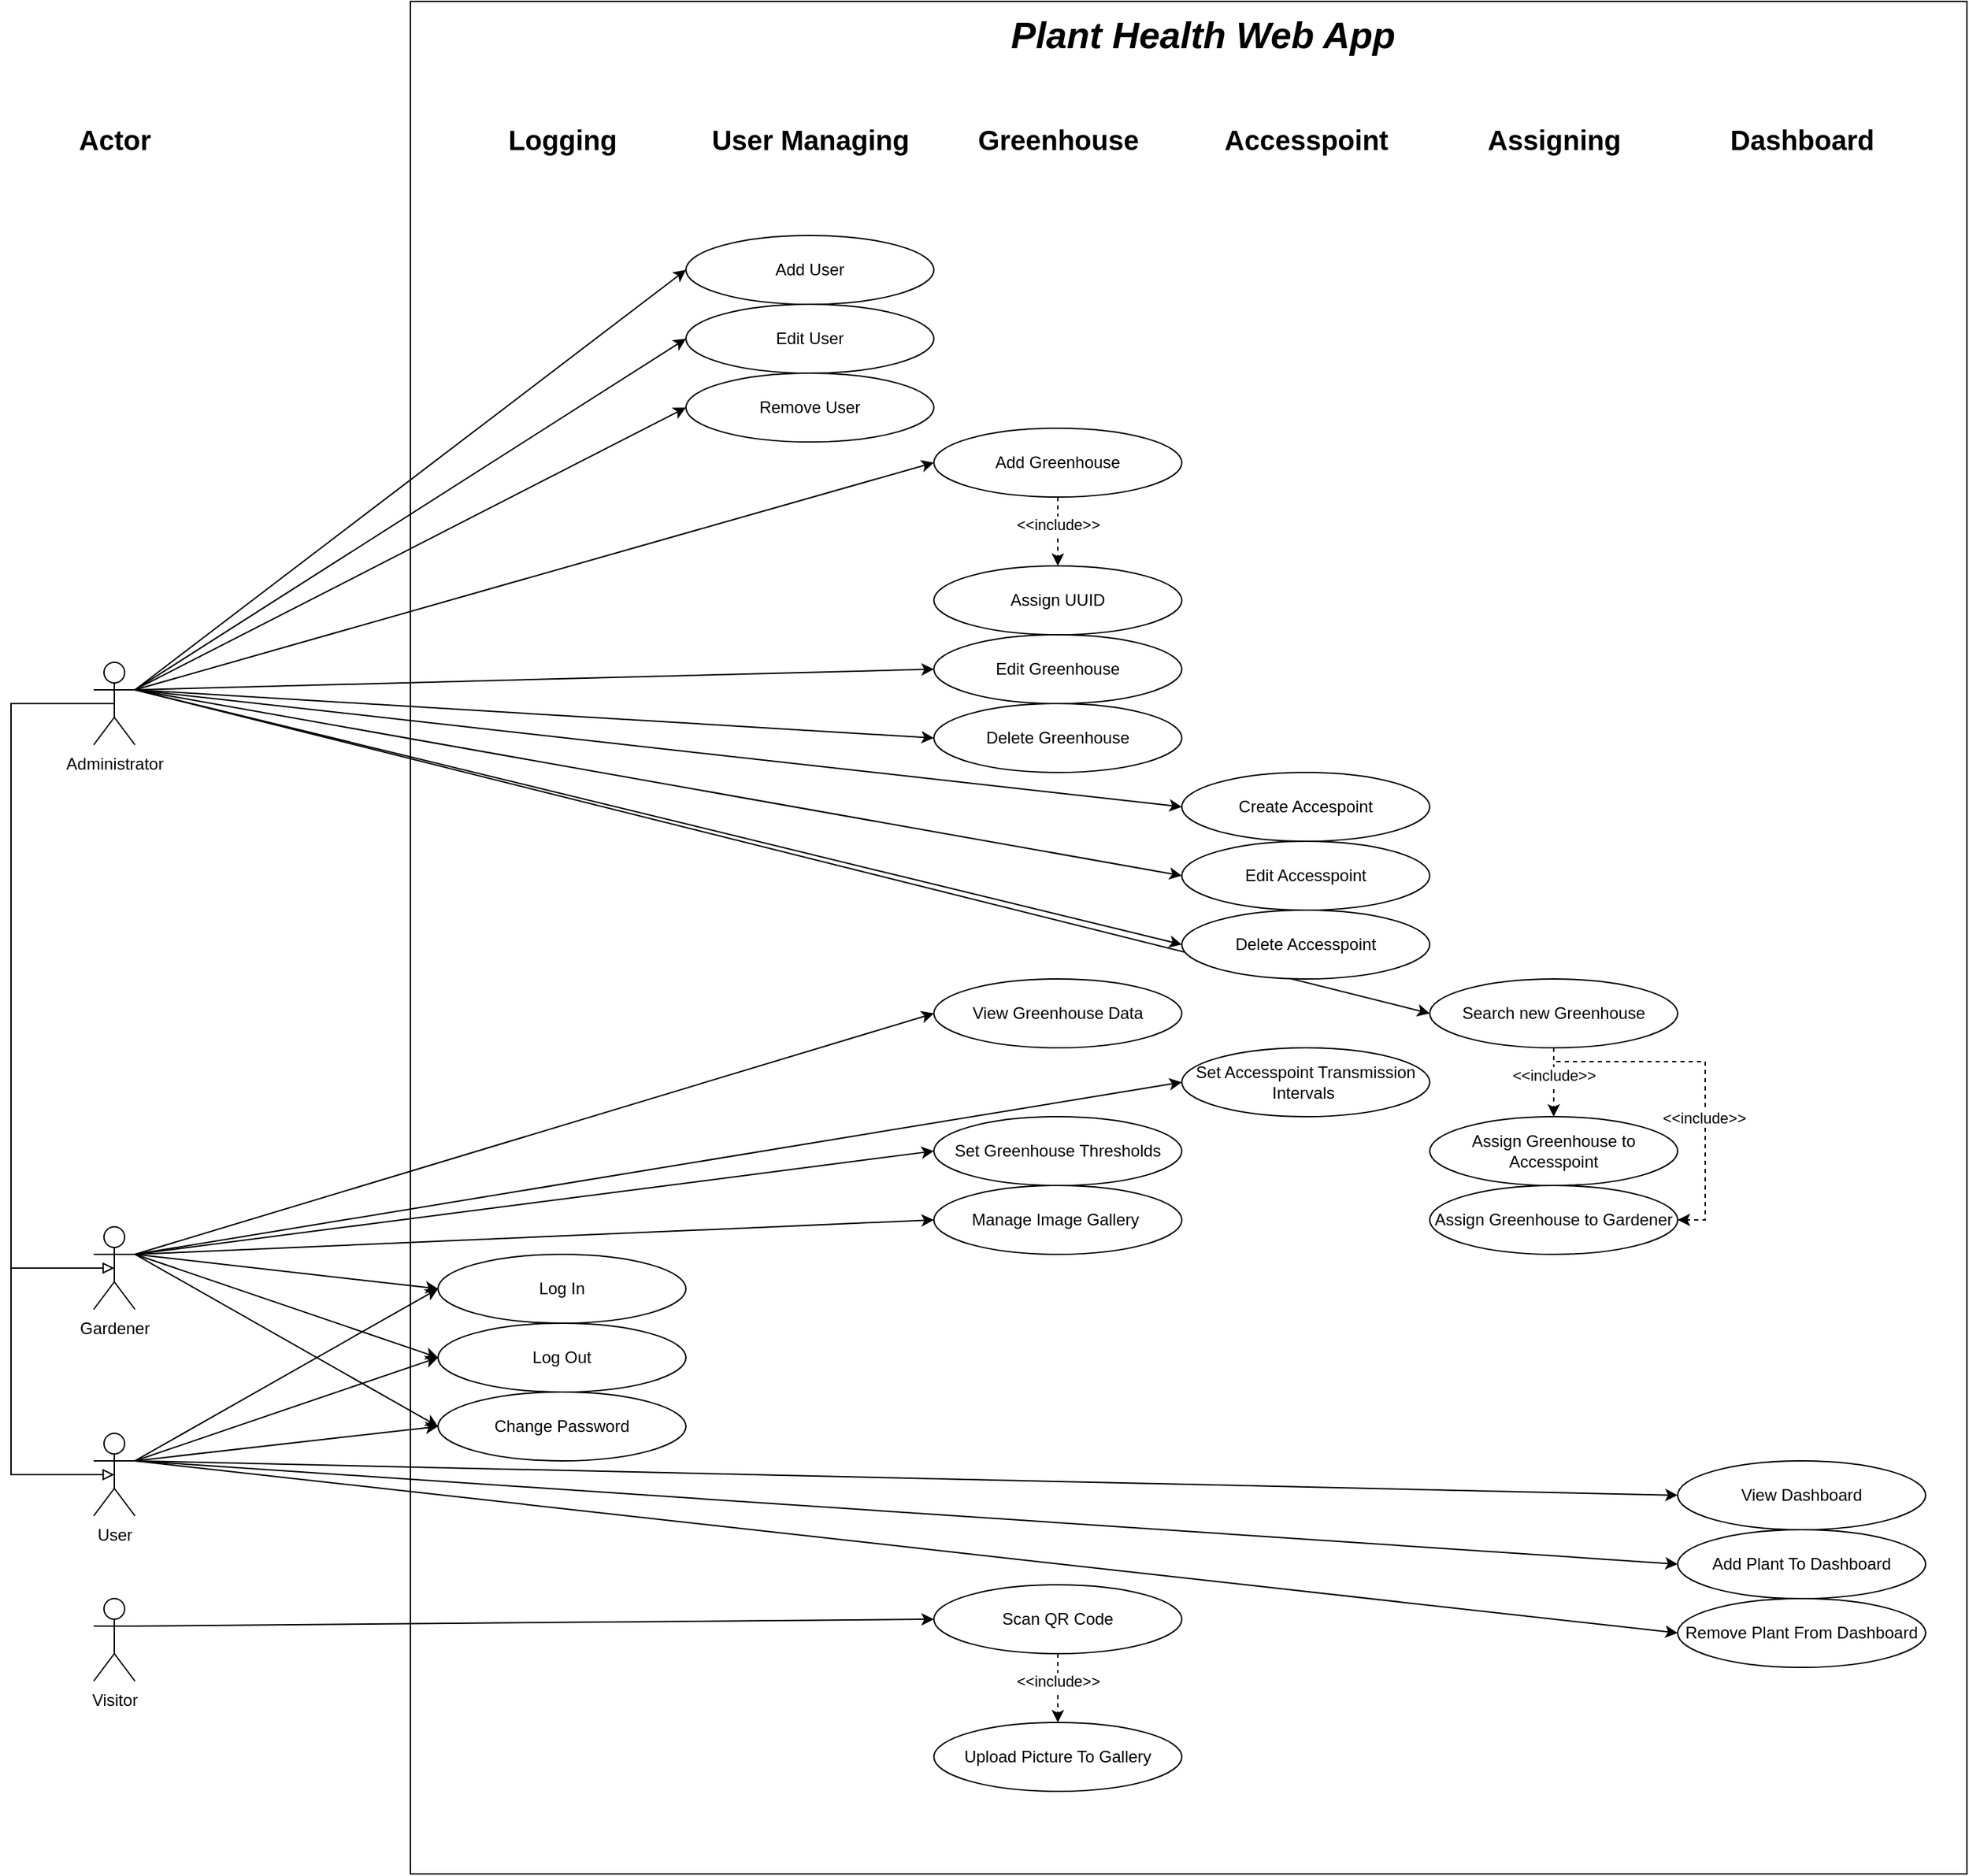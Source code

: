 <mxfile version="21.0.2" type="device"><diagram name="Page-1" id="2YBvvXClWsGukQMizWep"><mxGraphModel dx="2419" dy="2533" grid="1" gridSize="10" guides="1" tooltips="1" connect="1" arrows="1" fold="1" page="1" pageScale="1" pageWidth="850" pageHeight="1100" math="0" shadow="0"><root><mxCell id="0"/><mxCell id="1" parent="0"/><mxCell id="xss07ACvVtE2y7tT9kN_-109" value="" style="rounded=0;whiteSpace=wrap;html=1;direction=south;" vertex="1" parent="1"><mxGeometry y="-160" width="1130" height="1360" as="geometry"/></mxCell><mxCell id="xss07ACvVtE2y7tT9kN_-57" style="edgeStyle=orthogonalEdgeStyle;rounded=0;orthogonalLoop=1;jettySize=auto;html=1;exitX=0.5;exitY=0.5;exitDx=0;exitDy=0;exitPerimeter=0;entryX=0.5;entryY=0.5;entryDx=0;entryDy=0;entryPerimeter=0;endArrow=block;endFill=0;" edge="1" parent="1" source="xss07ACvVtE2y7tT9kN_-3" target="xss07ACvVtE2y7tT9kN_-4"><mxGeometry relative="1" as="geometry"><Array as="points"><mxPoint x="-290" y="350"/><mxPoint x="-290" y="760"/></Array></mxGeometry></mxCell><mxCell id="xss07ACvVtE2y7tT9kN_-58" style="edgeStyle=orthogonalEdgeStyle;rounded=0;orthogonalLoop=1;jettySize=auto;html=1;exitX=0.5;exitY=0.5;exitDx=0;exitDy=0;exitPerimeter=0;entryX=0.5;entryY=0.5;entryDx=0;entryDy=0;entryPerimeter=0;endArrow=block;endFill=0;" edge="1" parent="1" source="xss07ACvVtE2y7tT9kN_-3" target="xss07ACvVtE2y7tT9kN_-16"><mxGeometry relative="1" as="geometry"><Array as="points"><mxPoint x="-290" y="350"/><mxPoint x="-290" y="910"/></Array></mxGeometry></mxCell><mxCell id="xss07ACvVtE2y7tT9kN_-71" style="rounded=0;orthogonalLoop=1;jettySize=auto;html=1;exitX=1;exitY=0.333;exitDx=0;exitDy=0;exitPerimeter=0;entryX=0;entryY=0.5;entryDx=0;entryDy=0;" edge="1" parent="1" source="xss07ACvVtE2y7tT9kN_-3" target="xss07ACvVtE2y7tT9kN_-18"><mxGeometry relative="1" as="geometry"/></mxCell><mxCell id="xss07ACvVtE2y7tT9kN_-72" style="rounded=0;orthogonalLoop=1;jettySize=auto;html=1;exitX=1;exitY=0.333;exitDx=0;exitDy=0;exitPerimeter=0;entryX=0;entryY=0.5;entryDx=0;entryDy=0;" edge="1" parent="1" source="xss07ACvVtE2y7tT9kN_-3" target="xss07ACvVtE2y7tT9kN_-20"><mxGeometry relative="1" as="geometry"/></mxCell><mxCell id="xss07ACvVtE2y7tT9kN_-73" style="rounded=0;orthogonalLoop=1;jettySize=auto;html=1;exitX=1;exitY=0.333;exitDx=0;exitDy=0;exitPerimeter=0;entryX=0;entryY=0.5;entryDx=0;entryDy=0;" edge="1" parent="1" source="xss07ACvVtE2y7tT9kN_-3" target="xss07ACvVtE2y7tT9kN_-21"><mxGeometry relative="1" as="geometry"/></mxCell><mxCell id="xss07ACvVtE2y7tT9kN_-74" style="rounded=0;orthogonalLoop=1;jettySize=auto;html=1;exitX=1;exitY=0.333;exitDx=0;exitDy=0;exitPerimeter=0;entryX=0;entryY=0.5;entryDx=0;entryDy=0;" edge="1" parent="1" source="xss07ACvVtE2y7tT9kN_-3" target="xss07ACvVtE2y7tT9kN_-22"><mxGeometry relative="1" as="geometry"/></mxCell><mxCell id="xss07ACvVtE2y7tT9kN_-75" style="rounded=0;orthogonalLoop=1;jettySize=auto;html=1;exitX=1;exitY=0.333;exitDx=0;exitDy=0;exitPerimeter=0;entryX=0;entryY=0.5;entryDx=0;entryDy=0;" edge="1" parent="1" source="xss07ACvVtE2y7tT9kN_-3" target="xss07ACvVtE2y7tT9kN_-23"><mxGeometry relative="1" as="geometry"/></mxCell><mxCell id="xss07ACvVtE2y7tT9kN_-79" style="rounded=0;orthogonalLoop=1;jettySize=auto;html=1;exitX=1;exitY=0.333;exitDx=0;exitDy=0;exitPerimeter=0;entryX=0;entryY=0.5;entryDx=0;entryDy=0;" edge="1" parent="1" source="xss07ACvVtE2y7tT9kN_-3" target="xss07ACvVtE2y7tT9kN_-27"><mxGeometry relative="1" as="geometry"/></mxCell><mxCell id="xss07ACvVtE2y7tT9kN_-80" style="rounded=0;orthogonalLoop=1;jettySize=auto;html=1;exitX=1;exitY=0.333;exitDx=0;exitDy=0;exitPerimeter=0;entryX=0;entryY=0.5;entryDx=0;entryDy=0;" edge="1" parent="1" source="xss07ACvVtE2y7tT9kN_-3" target="xss07ACvVtE2y7tT9kN_-28"><mxGeometry relative="1" as="geometry"/></mxCell><mxCell id="xss07ACvVtE2y7tT9kN_-81" style="rounded=0;orthogonalLoop=1;jettySize=auto;html=1;exitX=1;exitY=0.333;exitDx=0;exitDy=0;exitPerimeter=0;entryX=0;entryY=0.5;entryDx=0;entryDy=0;" edge="1" parent="1" source="xss07ACvVtE2y7tT9kN_-3" target="xss07ACvVtE2y7tT9kN_-29"><mxGeometry relative="1" as="geometry"/></mxCell><mxCell id="xss07ACvVtE2y7tT9kN_-82" style="rounded=0;orthogonalLoop=1;jettySize=auto;html=1;exitX=1;exitY=0.333;exitDx=0;exitDy=0;exitPerimeter=0;entryX=0;entryY=0.5;entryDx=0;entryDy=0;" edge="1" parent="1" source="xss07ACvVtE2y7tT9kN_-3" target="xss07ACvVtE2y7tT9kN_-30"><mxGeometry relative="1" as="geometry"/></mxCell><mxCell id="xss07ACvVtE2y7tT9kN_-99" style="rounded=0;orthogonalLoop=1;jettySize=auto;html=1;exitX=1;exitY=0.333;exitDx=0;exitDy=0;exitPerimeter=0;entryX=0;entryY=0.5;entryDx=0;entryDy=0;" edge="1" parent="1" source="xss07ACvVtE2y7tT9kN_-3" target="xss07ACvVtE2y7tT9kN_-98"><mxGeometry relative="1" as="geometry"/></mxCell><mxCell id="xss07ACvVtE2y7tT9kN_-3" value="Administrator&lt;br&gt;" style="shape=umlActor;verticalLabelPosition=bottom;verticalAlign=top;html=1;outlineConnect=0;" vertex="1" parent="1"><mxGeometry x="-230" y="320" width="30" height="60" as="geometry"/></mxCell><mxCell id="xss07ACvVtE2y7tT9kN_-84" style="rounded=0;orthogonalLoop=1;jettySize=auto;html=1;exitX=1;exitY=0.333;exitDx=0;exitDy=0;exitPerimeter=0;entryX=0;entryY=0.5;entryDx=0;entryDy=0;" edge="1" parent="1" source="xss07ACvVtE2y7tT9kN_-4" target="xss07ACvVtE2y7tT9kN_-33"><mxGeometry relative="1" as="geometry"/></mxCell><mxCell id="xss07ACvVtE2y7tT9kN_-85" style="rounded=0;orthogonalLoop=1;jettySize=auto;html=1;exitX=1;exitY=0.333;exitDx=0;exitDy=0;exitPerimeter=0;entryX=0;entryY=0.5;entryDx=0;entryDy=0;" edge="1" parent="1" source="xss07ACvVtE2y7tT9kN_-4" target="xss07ACvVtE2y7tT9kN_-34"><mxGeometry relative="1" as="geometry"/></mxCell><mxCell id="xss07ACvVtE2y7tT9kN_-86" style="rounded=0;orthogonalLoop=1;jettySize=auto;html=1;exitX=1;exitY=0.333;exitDx=0;exitDy=0;exitPerimeter=0;entryX=0;entryY=0.5;entryDx=0;entryDy=0;" edge="1" parent="1" source="xss07ACvVtE2y7tT9kN_-4" target="xss07ACvVtE2y7tT9kN_-60"><mxGeometry relative="1" as="geometry"/></mxCell><mxCell id="xss07ACvVtE2y7tT9kN_-87" style="rounded=0;orthogonalLoop=1;jettySize=auto;html=1;exitX=1;exitY=0.333;exitDx=0;exitDy=0;exitPerimeter=0;entryX=0;entryY=0.5;entryDx=0;entryDy=0;" edge="1" parent="1" source="xss07ACvVtE2y7tT9kN_-4" target="xss07ACvVtE2y7tT9kN_-35"><mxGeometry relative="1" as="geometry"/></mxCell><mxCell id="xss07ACvVtE2y7tT9kN_-88" style="rounded=0;orthogonalLoop=1;jettySize=auto;html=1;exitX=1;exitY=0.333;exitDx=0;exitDy=0;exitPerimeter=0;entryX=0;entryY=0.5;entryDx=0;entryDy=0;" edge="1" parent="1" source="xss07ACvVtE2y7tT9kN_-4" target="xss07ACvVtE2y7tT9kN_-54"><mxGeometry relative="1" as="geometry"/></mxCell><mxCell id="xss07ACvVtE2y7tT9kN_-89" style="rounded=0;orthogonalLoop=1;jettySize=auto;html=1;exitX=1;exitY=0.333;exitDx=0;exitDy=0;exitPerimeter=0;entryX=0;entryY=0.5;entryDx=0;entryDy=0;" edge="1" parent="1" source="xss07ACvVtE2y7tT9kN_-4" target="xss07ACvVtE2y7tT9kN_-53"><mxGeometry relative="1" as="geometry"/></mxCell><mxCell id="xss07ACvVtE2y7tT9kN_-90" style="rounded=0;orthogonalLoop=1;jettySize=auto;html=1;exitX=1;exitY=0.333;exitDx=0;exitDy=0;exitPerimeter=0;entryX=0;entryY=0.5;entryDx=0;entryDy=0;" edge="1" parent="1" source="xss07ACvVtE2y7tT9kN_-4" target="xss07ACvVtE2y7tT9kN_-52"><mxGeometry relative="1" as="geometry"/></mxCell><mxCell id="xss07ACvVtE2y7tT9kN_-4" value="Gardener" style="shape=umlActor;verticalLabelPosition=bottom;verticalAlign=top;html=1;outlineConnect=0;" vertex="1" parent="1"><mxGeometry x="-230" y="730" width="30" height="60" as="geometry"/></mxCell><mxCell id="xss07ACvVtE2y7tT9kN_-91" style="rounded=0;orthogonalLoop=1;jettySize=auto;html=1;exitX=1;exitY=0.333;exitDx=0;exitDy=0;exitPerimeter=0;entryX=0;entryY=0.5;entryDx=0;entryDy=0;" edge="1" parent="1" source="xss07ACvVtE2y7tT9kN_-16" target="xss07ACvVtE2y7tT9kN_-54"><mxGeometry relative="1" as="geometry"/></mxCell><mxCell id="xss07ACvVtE2y7tT9kN_-92" style="rounded=0;orthogonalLoop=1;jettySize=auto;html=1;exitX=1;exitY=0.333;exitDx=0;exitDy=0;exitPerimeter=0;entryX=0;entryY=0.5;entryDx=0;entryDy=0;" edge="1" parent="1" source="xss07ACvVtE2y7tT9kN_-16" target="xss07ACvVtE2y7tT9kN_-53"><mxGeometry relative="1" as="geometry"/></mxCell><mxCell id="xss07ACvVtE2y7tT9kN_-93" style="rounded=0;orthogonalLoop=1;jettySize=auto;html=1;exitX=1;exitY=0.333;exitDx=0;exitDy=0;exitPerimeter=0;entryX=0;entryY=0.5;entryDx=0;entryDy=0;" edge="1" parent="1" source="xss07ACvVtE2y7tT9kN_-16" target="xss07ACvVtE2y7tT9kN_-52"><mxGeometry relative="1" as="geometry"/></mxCell><mxCell id="xss07ACvVtE2y7tT9kN_-94" style="rounded=0;orthogonalLoop=1;jettySize=auto;html=1;exitX=1;exitY=0.333;exitDx=0;exitDy=0;exitPerimeter=0;entryX=0;entryY=0.5;entryDx=0;entryDy=0;" edge="1" parent="1" source="xss07ACvVtE2y7tT9kN_-16" target="xss07ACvVtE2y7tT9kN_-61"><mxGeometry relative="1" as="geometry"/></mxCell><mxCell id="xss07ACvVtE2y7tT9kN_-95" style="rounded=0;orthogonalLoop=1;jettySize=auto;html=1;exitX=1;exitY=0.333;exitDx=0;exitDy=0;exitPerimeter=0;entryX=0;entryY=0.5;entryDx=0;entryDy=0;" edge="1" parent="1" source="xss07ACvVtE2y7tT9kN_-16" target="xss07ACvVtE2y7tT9kN_-36"><mxGeometry relative="1" as="geometry"/></mxCell><mxCell id="xss07ACvVtE2y7tT9kN_-96" style="rounded=0;orthogonalLoop=1;jettySize=auto;html=1;exitX=1;exitY=0.333;exitDx=0;exitDy=0;exitPerimeter=0;entryX=0;entryY=0.5;entryDx=0;entryDy=0;" edge="1" parent="1" source="xss07ACvVtE2y7tT9kN_-16" target="xss07ACvVtE2y7tT9kN_-37"><mxGeometry relative="1" as="geometry"/></mxCell><mxCell id="xss07ACvVtE2y7tT9kN_-16" value="User" style="shape=umlActor;verticalLabelPosition=bottom;verticalAlign=top;html=1;outlineConnect=0;" vertex="1" parent="1"><mxGeometry x="-230" y="880" width="30" height="60" as="geometry"/></mxCell><mxCell id="xss07ACvVtE2y7tT9kN_-97" style="rounded=0;orthogonalLoop=1;jettySize=auto;html=1;exitX=1;exitY=0.333;exitDx=0;exitDy=0;exitPerimeter=0;entryX=0;entryY=0.5;entryDx=0;entryDy=0;" edge="1" parent="1" source="xss07ACvVtE2y7tT9kN_-17" target="xss07ACvVtE2y7tT9kN_-38"><mxGeometry relative="1" as="geometry"/></mxCell><mxCell id="xss07ACvVtE2y7tT9kN_-17" value="Visitor" style="shape=umlActor;verticalLabelPosition=bottom;verticalAlign=top;html=1;outlineConnect=0;" vertex="1" parent="1"><mxGeometry x="-230" y="1000" width="30" height="60" as="geometry"/></mxCell><mxCell id="xss07ACvVtE2y7tT9kN_-18" value="Add User" style="ellipse;whiteSpace=wrap;html=1;" vertex="1" parent="1"><mxGeometry x="200" y="10" width="180" height="50" as="geometry"/></mxCell><mxCell id="xss07ACvVtE2y7tT9kN_-20" value="Edit User" style="ellipse;whiteSpace=wrap;html=1;" vertex="1" parent="1"><mxGeometry x="200" y="60" width="180" height="50" as="geometry"/></mxCell><mxCell id="xss07ACvVtE2y7tT9kN_-21" value="Remove User" style="ellipse;whiteSpace=wrap;html=1;" vertex="1" parent="1"><mxGeometry x="200" y="110" width="180" height="50" as="geometry"/></mxCell><mxCell id="xss07ACvVtE2y7tT9kN_-101" style="edgeStyle=orthogonalEdgeStyle;rounded=0;orthogonalLoop=1;jettySize=auto;html=1;exitX=0.5;exitY=1;exitDx=0;exitDy=0;entryX=0.5;entryY=0;entryDx=0;entryDy=0;dashed=1;" edge="1" parent="1" source="xss07ACvVtE2y7tT9kN_-22" target="xss07ACvVtE2y7tT9kN_-100"><mxGeometry relative="1" as="geometry"/></mxCell><mxCell id="xss07ACvVtE2y7tT9kN_-102" value="&amp;lt;&amp;lt;include&amp;gt;&amp;gt;" style="edgeLabel;html=1;align=center;verticalAlign=middle;resizable=0;points=[];" vertex="1" connectable="0" parent="xss07ACvVtE2y7tT9kN_-101"><mxGeometry x="-0.223" relative="1" as="geometry"><mxPoint as="offset"/></mxGeometry></mxCell><mxCell id="xss07ACvVtE2y7tT9kN_-22" value="Add Greenhouse" style="ellipse;whiteSpace=wrap;html=1;" vertex="1" parent="1"><mxGeometry x="380" y="150" width="180" height="50" as="geometry"/></mxCell><mxCell id="xss07ACvVtE2y7tT9kN_-23" value="Edit Greenhouse" style="ellipse;whiteSpace=wrap;html=1;" vertex="1" parent="1"><mxGeometry x="380" y="300" width="180" height="50" as="geometry"/></mxCell><mxCell id="xss07ACvVtE2y7tT9kN_-27" value="Create Accespoint" style="ellipse;whiteSpace=wrap;html=1;" vertex="1" parent="1"><mxGeometry x="560" y="400" width="180" height="50" as="geometry"/></mxCell><mxCell id="xss07ACvVtE2y7tT9kN_-28" value="Edit Accesspoint" style="ellipse;whiteSpace=wrap;html=1;" vertex="1" parent="1"><mxGeometry x="560" y="450" width="180" height="50" as="geometry"/></mxCell><mxCell id="xss07ACvVtE2y7tT9kN_-29" value="Delete Accesspoint" style="ellipse;whiteSpace=wrap;html=1;" vertex="1" parent="1"><mxGeometry x="560" y="500" width="180" height="50" as="geometry"/></mxCell><mxCell id="xss07ACvVtE2y7tT9kN_-104" style="edgeStyle=orthogonalEdgeStyle;rounded=0;orthogonalLoop=1;jettySize=auto;html=1;exitX=0.5;exitY=1;exitDx=0;exitDy=0;entryX=0.5;entryY=0;entryDx=0;entryDy=0;dashed=1;" edge="1" parent="1" source="xss07ACvVtE2y7tT9kN_-30" target="xss07ACvVtE2y7tT9kN_-103"><mxGeometry relative="1" as="geometry"/></mxCell><mxCell id="xss07ACvVtE2y7tT9kN_-105" value="&amp;lt;&amp;lt;include&amp;gt;&amp;gt;" style="edgeLabel;html=1;align=center;verticalAlign=middle;resizable=0;points=[];" vertex="1" connectable="0" parent="xss07ACvVtE2y7tT9kN_-104"><mxGeometry x="-0.128" y="-1" relative="1" as="geometry"><mxPoint x="1" y="-2" as="offset"/></mxGeometry></mxCell><mxCell id="xss07ACvVtE2y7tT9kN_-106" style="edgeStyle=orthogonalEdgeStyle;rounded=0;orthogonalLoop=1;jettySize=auto;html=1;exitX=0.5;exitY=1;exitDx=0;exitDy=0;entryX=1;entryY=0.5;entryDx=0;entryDy=0;elbow=vertical;dashed=1;" edge="1" parent="1" source="xss07ACvVtE2y7tT9kN_-30" target="xss07ACvVtE2y7tT9kN_-31"><mxGeometry relative="1" as="geometry"><Array as="points"><mxPoint x="830" y="610"/><mxPoint x="940" y="610"/><mxPoint x="940" y="725"/></Array></mxGeometry></mxCell><mxCell id="xss07ACvVtE2y7tT9kN_-107" value="&amp;lt;&amp;lt;include&amp;gt;&amp;gt;" style="edgeLabel;html=1;align=center;verticalAlign=middle;resizable=0;points=[];" vertex="1" connectable="0" parent="xss07ACvVtE2y7tT9kN_-106"><mxGeometry x="0.069" y="-1" relative="1" as="geometry"><mxPoint y="24" as="offset"/></mxGeometry></mxCell><mxCell id="xss07ACvVtE2y7tT9kN_-30" value="Search new Greenhouse" style="ellipse;whiteSpace=wrap;html=1;" vertex="1" parent="1"><mxGeometry x="740" y="550" width="180" height="50" as="geometry"/></mxCell><mxCell id="xss07ACvVtE2y7tT9kN_-31" value="Assign Greenhouse to Gardener" style="ellipse;whiteSpace=wrap;html=1;" vertex="1" parent="1"><mxGeometry x="740" y="700" width="180" height="50" as="geometry"/></mxCell><mxCell id="xss07ACvVtE2y7tT9kN_-33" value="Set Accesspoint Transmission Intervals&amp;nbsp;" style="ellipse;whiteSpace=wrap;html=1;" vertex="1" parent="1"><mxGeometry x="560" y="600" width="180" height="50" as="geometry"/></mxCell><mxCell id="xss07ACvVtE2y7tT9kN_-34" value="Set Greenhouse Thresholds" style="ellipse;whiteSpace=wrap;html=1;" vertex="1" parent="1"><mxGeometry x="380" y="650" width="180" height="50" as="geometry"/></mxCell><mxCell id="xss07ACvVtE2y7tT9kN_-35" value="Manage Image Gallery&amp;nbsp;" style="ellipse;whiteSpace=wrap;html=1;" vertex="1" parent="1"><mxGeometry x="380" y="700" width="180" height="50" as="geometry"/></mxCell><mxCell id="xss07ACvVtE2y7tT9kN_-36" value="Add Plant To Dashboard" style="ellipse;whiteSpace=wrap;html=1;" vertex="1" parent="1"><mxGeometry x="920" y="950" width="180" height="50" as="geometry"/></mxCell><mxCell id="xss07ACvVtE2y7tT9kN_-37" value="Remove Plant From Dashboard" style="ellipse;whiteSpace=wrap;html=1;" vertex="1" parent="1"><mxGeometry x="920" y="1000" width="180" height="50" as="geometry"/></mxCell><mxCell id="xss07ACvVtE2y7tT9kN_-62" style="edgeStyle=orthogonalEdgeStyle;rounded=0;orthogonalLoop=1;jettySize=auto;html=1;exitX=0.5;exitY=1;exitDx=0;exitDy=0;dashed=1;" edge="1" parent="1" source="xss07ACvVtE2y7tT9kN_-38" target="xss07ACvVtE2y7tT9kN_-39"><mxGeometry relative="1" as="geometry"/></mxCell><mxCell id="xss07ACvVtE2y7tT9kN_-63" value="&amp;lt;&amp;lt;include&amp;gt;&amp;gt;" style="edgeLabel;html=1;align=center;verticalAlign=middle;resizable=0;points=[];" vertex="1" connectable="0" parent="xss07ACvVtE2y7tT9kN_-62"><mxGeometry x="-0.211" relative="1" as="geometry"><mxPoint as="offset"/></mxGeometry></mxCell><mxCell id="xss07ACvVtE2y7tT9kN_-38" value="Scan QR Code" style="ellipse;whiteSpace=wrap;html=1;" vertex="1" parent="1"><mxGeometry x="380" y="990" width="180" height="50" as="geometry"/></mxCell><mxCell id="xss07ACvVtE2y7tT9kN_-39" value="Upload Picture To Gallery" style="ellipse;whiteSpace=wrap;html=1;" vertex="1" parent="1"><mxGeometry x="380" y="1090" width="180" height="50" as="geometry"/></mxCell><mxCell id="xss07ACvVtE2y7tT9kN_-52" value="Change Password" style="ellipse;whiteSpace=wrap;html=1;" vertex="1" parent="1"><mxGeometry x="20" y="850" width="180" height="50" as="geometry"/></mxCell><mxCell id="xss07ACvVtE2y7tT9kN_-53" value="Log Out" style="ellipse;whiteSpace=wrap;html=1;" vertex="1" parent="1"><mxGeometry x="20" y="800" width="180" height="50" as="geometry"/></mxCell><mxCell id="xss07ACvVtE2y7tT9kN_-54" value="Log In" style="ellipse;whiteSpace=wrap;html=1;" vertex="1" parent="1"><mxGeometry x="20" y="750" width="180" height="50" as="geometry"/></mxCell><mxCell id="xss07ACvVtE2y7tT9kN_-60" value="View Greenhouse Data" style="ellipse;whiteSpace=wrap;html=1;" vertex="1" parent="1"><mxGeometry x="380" y="550" width="180" height="50" as="geometry"/></mxCell><mxCell id="xss07ACvVtE2y7tT9kN_-61" value="View Dashboard" style="ellipse;whiteSpace=wrap;html=1;" vertex="1" parent="1"><mxGeometry x="920" y="900" width="180" height="50" as="geometry"/></mxCell><mxCell id="xss07ACvVtE2y7tT9kN_-64" value="&lt;font size=&quot;1&quot; style=&quot;&quot;&gt;&lt;b style=&quot;font-size: 20px;&quot;&gt;Actor&lt;/b&gt;&lt;/font&gt;" style="text;html=1;align=center;verticalAlign=middle;resizable=0;points=[];autosize=1;strokeColor=none;fillColor=none;" vertex="1" parent="1"><mxGeometry x="-255" y="-80" width="80" height="40" as="geometry"/></mxCell><mxCell id="xss07ACvVtE2y7tT9kN_-65" value="&lt;font size=&quot;1&quot; style=&quot;&quot;&gt;&lt;b style=&quot;font-size: 20px;&quot;&gt;User Managing&lt;/b&gt;&lt;/font&gt;" style="text;html=1;align=center;verticalAlign=middle;resizable=0;points=[];autosize=1;strokeColor=none;fillColor=none;" vertex="1" parent="1"><mxGeometry x="205" y="-80" width="170" height="40" as="geometry"/></mxCell><mxCell id="xss07ACvVtE2y7tT9kN_-66" value="&lt;font size=&quot;1&quot; style=&quot;&quot;&gt;&lt;b style=&quot;font-size: 20px;&quot;&gt;Greenhouse&lt;/b&gt;&lt;/font&gt;" style="text;html=1;align=center;verticalAlign=middle;resizable=0;points=[];autosize=1;strokeColor=none;fillColor=none;" vertex="1" parent="1"><mxGeometry x="400" y="-80" width="140" height="40" as="geometry"/></mxCell><mxCell id="xss07ACvVtE2y7tT9kN_-67" value="&lt;font size=&quot;1&quot; style=&quot;&quot;&gt;&lt;b style=&quot;font-size: 20px;&quot;&gt;Accesspoint&lt;/b&gt;&lt;/font&gt;" style="text;html=1;align=center;verticalAlign=middle;resizable=0;points=[];autosize=1;strokeColor=none;fillColor=none;" vertex="1" parent="1"><mxGeometry x="580" y="-80" width="140" height="40" as="geometry"/></mxCell><mxCell id="xss07ACvVtE2y7tT9kN_-68" value="&lt;font size=&quot;1&quot; style=&quot;&quot;&gt;&lt;b style=&quot;font-size: 20px;&quot;&gt;Assigning&lt;/b&gt;&lt;/font&gt;" style="text;html=1;align=center;verticalAlign=middle;resizable=0;points=[];autosize=1;strokeColor=none;fillColor=none;" vertex="1" parent="1"><mxGeometry x="770" y="-80" width="120" height="40" as="geometry"/></mxCell><mxCell id="xss07ACvVtE2y7tT9kN_-69" value="&lt;font size=&quot;1&quot; style=&quot;&quot;&gt;&lt;b style=&quot;font-size: 20px;&quot;&gt;Dashboard&lt;/b&gt;&lt;/font&gt;" style="text;html=1;align=center;verticalAlign=middle;resizable=0;points=[];autosize=1;strokeColor=none;fillColor=none;" vertex="1" parent="1"><mxGeometry x="945" y="-80" width="130" height="40" as="geometry"/></mxCell><mxCell id="xss07ACvVtE2y7tT9kN_-70" value="&lt;font size=&quot;1&quot; style=&quot;&quot;&gt;&lt;b style=&quot;font-size: 20px;&quot;&gt;Logging&lt;/b&gt;&lt;/font&gt;" style="text;html=1;align=center;verticalAlign=middle;resizable=0;points=[];autosize=1;strokeColor=none;fillColor=none;" vertex="1" parent="1"><mxGeometry x="60" y="-80" width="100" height="40" as="geometry"/></mxCell><mxCell id="xss07ACvVtE2y7tT9kN_-98" value="Delete Greenhouse" style="ellipse;whiteSpace=wrap;html=1;" vertex="1" parent="1"><mxGeometry x="380" y="350" width="180" height="50" as="geometry"/></mxCell><mxCell id="xss07ACvVtE2y7tT9kN_-100" value="Assign UUID" style="ellipse;whiteSpace=wrap;html=1;" vertex="1" parent="1"><mxGeometry x="380" y="250" width="180" height="50" as="geometry"/></mxCell><mxCell id="xss07ACvVtE2y7tT9kN_-103" value="Assign Greenhouse to Accesspoint" style="ellipse;whiteSpace=wrap;html=1;" vertex="1" parent="1"><mxGeometry x="740" y="650" width="180" height="50" as="geometry"/></mxCell><mxCell id="xss07ACvVtE2y7tT9kN_-110" value="&lt;font size=&quot;1&quot; style=&quot;&quot;&gt;&lt;b style=&quot;&quot;&gt;&lt;i style=&quot;font-size: 27px;&quot;&gt;Plant Health Web App&lt;/i&gt;&lt;/b&gt;&lt;/font&gt;" style="text;html=1;align=center;verticalAlign=middle;resizable=0;points=[];autosize=1;strokeColor=none;fillColor=none;" vertex="1" parent="1"><mxGeometry x="425" y="-160" width="300" height="50" as="geometry"/></mxCell></root></mxGraphModel></diagram></mxfile>